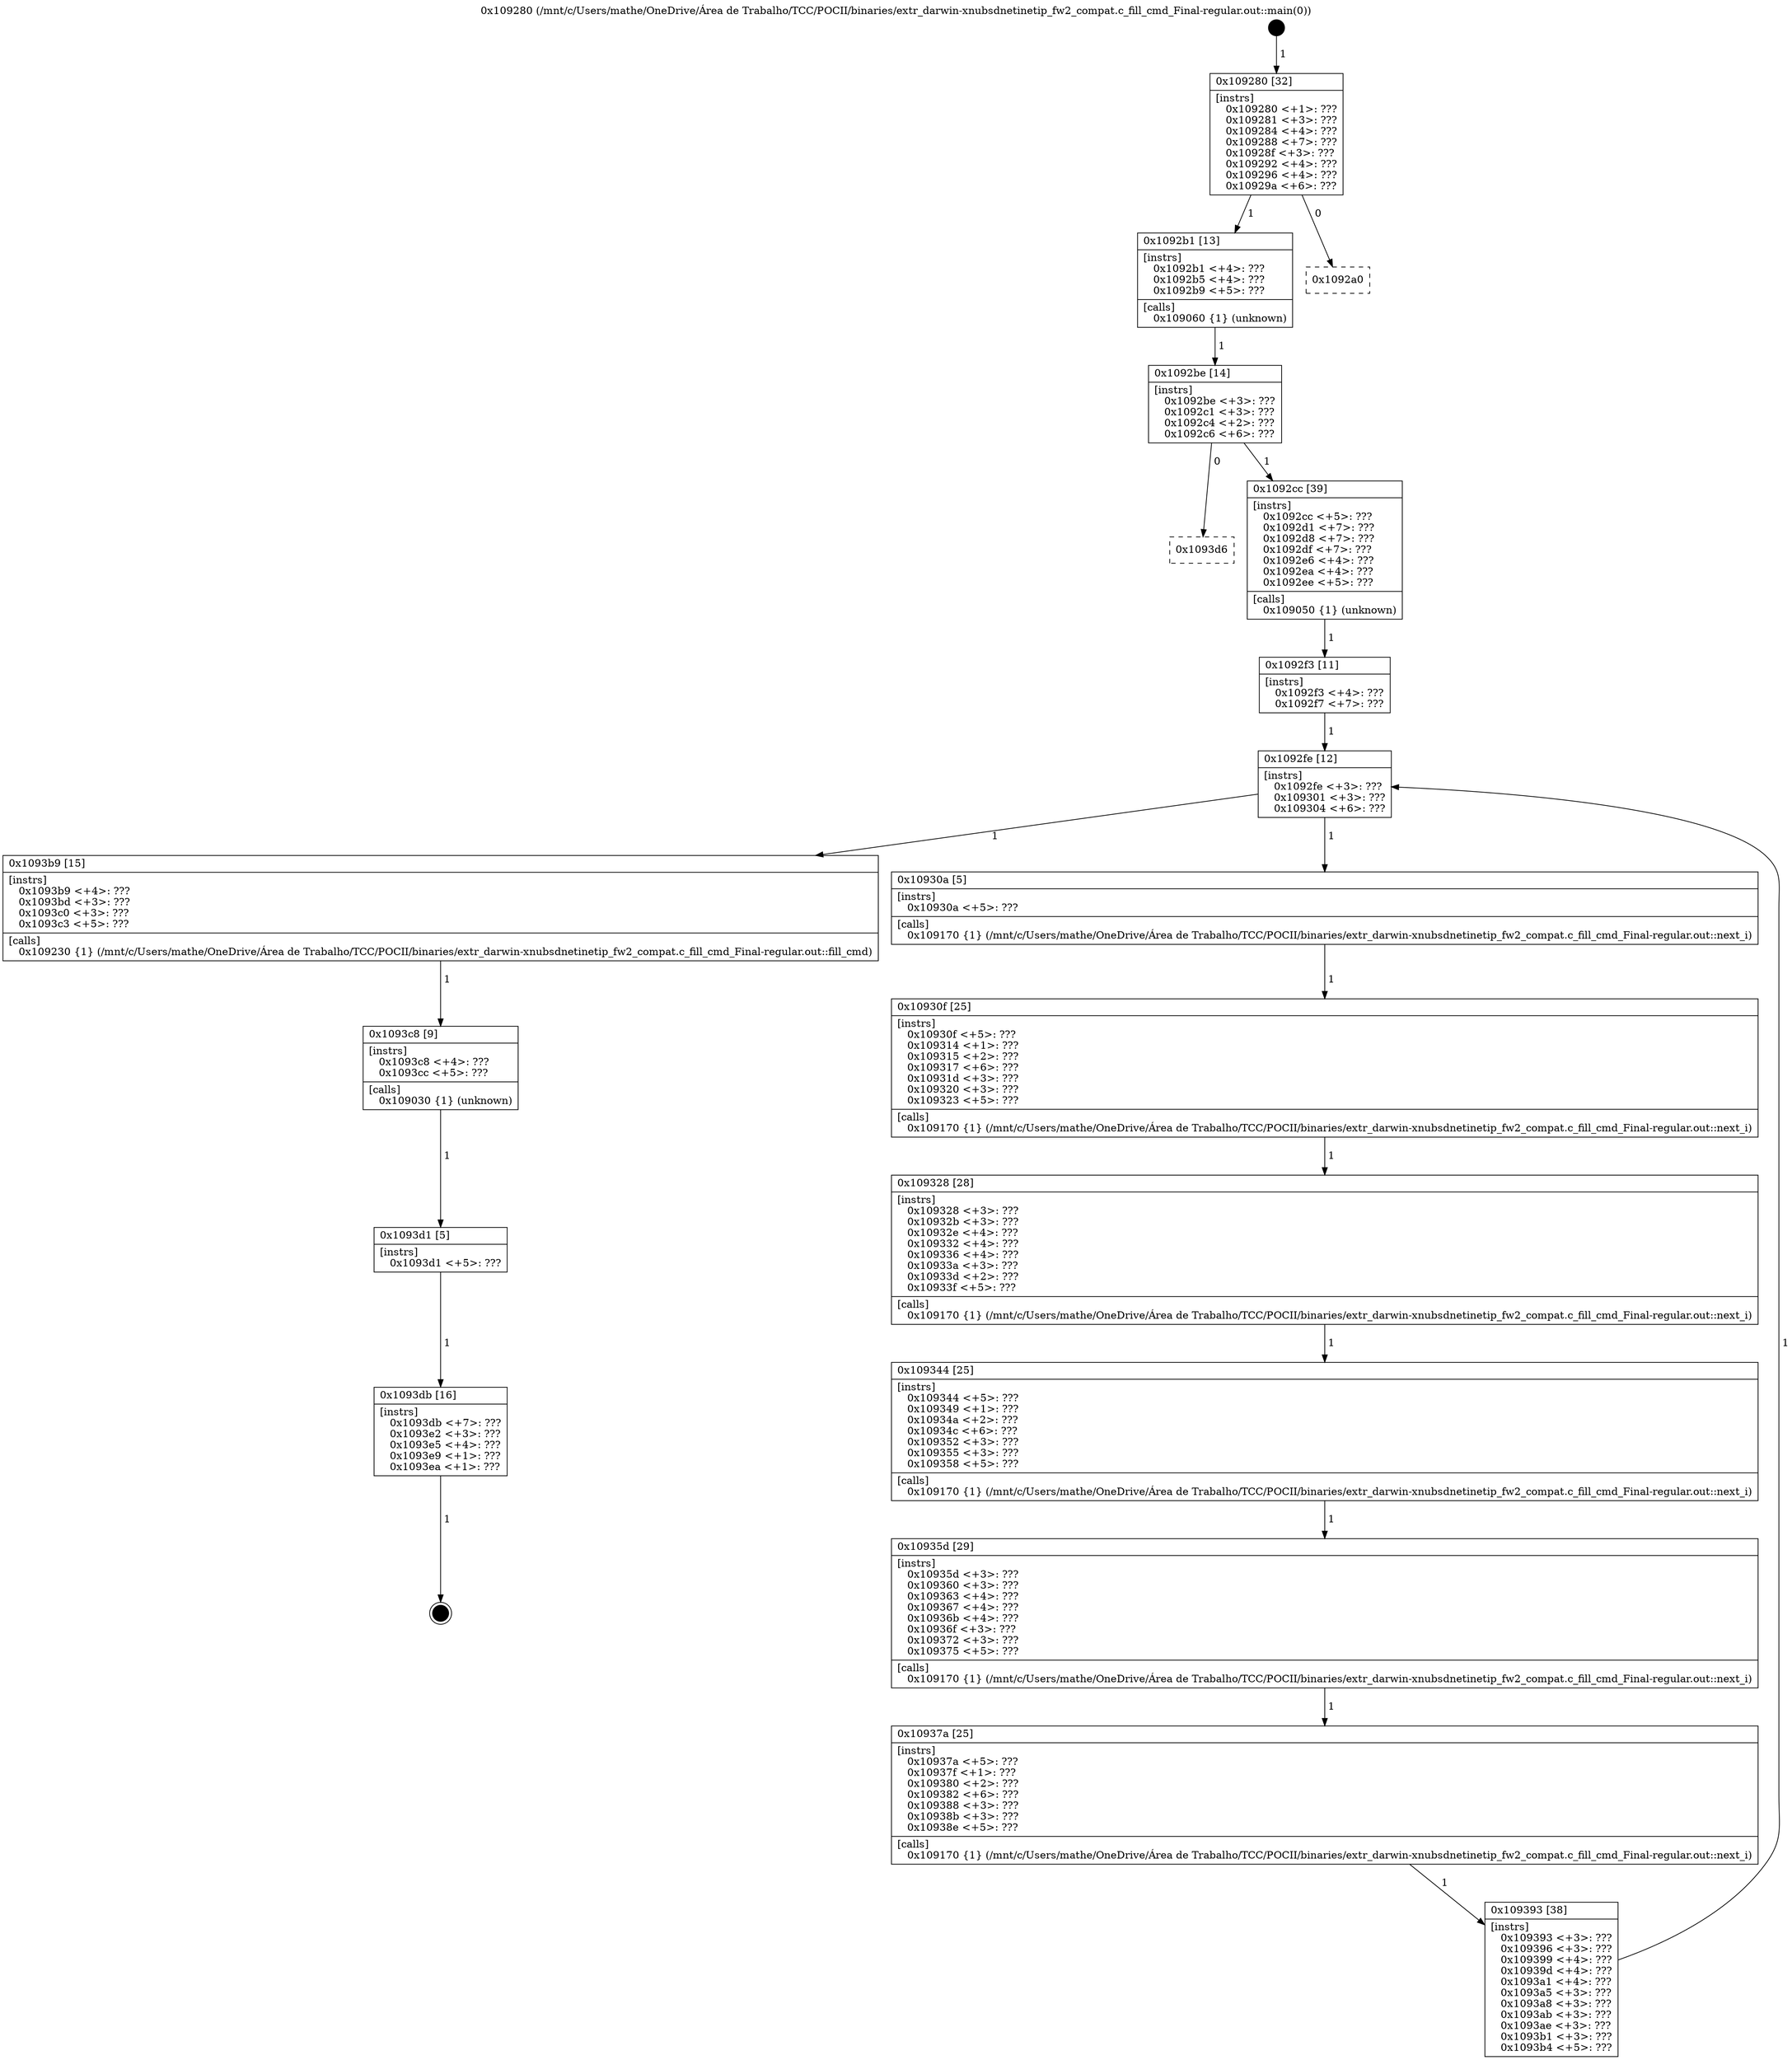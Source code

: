 digraph "0x109280" {
  label = "0x109280 (/mnt/c/Users/mathe/OneDrive/Área de Trabalho/TCC/POCII/binaries/extr_darwin-xnubsdnetinetip_fw2_compat.c_fill_cmd_Final-regular.out::main(0))"
  labelloc = "t"
  node[shape=record]

  Entry [label="",width=0.3,height=0.3,shape=circle,fillcolor=black,style=filled]
  "0x109280" [label="{
     0x109280 [32]\l
     | [instrs]\l
     &nbsp;&nbsp;0x109280 \<+1\>: ???\l
     &nbsp;&nbsp;0x109281 \<+3\>: ???\l
     &nbsp;&nbsp;0x109284 \<+4\>: ???\l
     &nbsp;&nbsp;0x109288 \<+7\>: ???\l
     &nbsp;&nbsp;0x10928f \<+3\>: ???\l
     &nbsp;&nbsp;0x109292 \<+4\>: ???\l
     &nbsp;&nbsp;0x109296 \<+4\>: ???\l
     &nbsp;&nbsp;0x10929a \<+6\>: ???\l
  }"]
  "0x1092b1" [label="{
     0x1092b1 [13]\l
     | [instrs]\l
     &nbsp;&nbsp;0x1092b1 \<+4\>: ???\l
     &nbsp;&nbsp;0x1092b5 \<+4\>: ???\l
     &nbsp;&nbsp;0x1092b9 \<+5\>: ???\l
     | [calls]\l
     &nbsp;&nbsp;0x109060 \{1\} (unknown)\l
  }"]
  "0x1092a0" [label="{
     0x1092a0\l
  }", style=dashed]
  "0x1092be" [label="{
     0x1092be [14]\l
     | [instrs]\l
     &nbsp;&nbsp;0x1092be \<+3\>: ???\l
     &nbsp;&nbsp;0x1092c1 \<+3\>: ???\l
     &nbsp;&nbsp;0x1092c4 \<+2\>: ???\l
     &nbsp;&nbsp;0x1092c6 \<+6\>: ???\l
  }"]
  "0x1093d6" [label="{
     0x1093d6\l
  }", style=dashed]
  "0x1092cc" [label="{
     0x1092cc [39]\l
     | [instrs]\l
     &nbsp;&nbsp;0x1092cc \<+5\>: ???\l
     &nbsp;&nbsp;0x1092d1 \<+7\>: ???\l
     &nbsp;&nbsp;0x1092d8 \<+7\>: ???\l
     &nbsp;&nbsp;0x1092df \<+7\>: ???\l
     &nbsp;&nbsp;0x1092e6 \<+4\>: ???\l
     &nbsp;&nbsp;0x1092ea \<+4\>: ???\l
     &nbsp;&nbsp;0x1092ee \<+5\>: ???\l
     | [calls]\l
     &nbsp;&nbsp;0x109050 \{1\} (unknown)\l
  }"]
  Exit [label="",width=0.3,height=0.3,shape=circle,fillcolor=black,style=filled,peripheries=2]
  "0x1092fe" [label="{
     0x1092fe [12]\l
     | [instrs]\l
     &nbsp;&nbsp;0x1092fe \<+3\>: ???\l
     &nbsp;&nbsp;0x109301 \<+3\>: ???\l
     &nbsp;&nbsp;0x109304 \<+6\>: ???\l
  }"]
  "0x1093b9" [label="{
     0x1093b9 [15]\l
     | [instrs]\l
     &nbsp;&nbsp;0x1093b9 \<+4\>: ???\l
     &nbsp;&nbsp;0x1093bd \<+3\>: ???\l
     &nbsp;&nbsp;0x1093c0 \<+3\>: ???\l
     &nbsp;&nbsp;0x1093c3 \<+5\>: ???\l
     | [calls]\l
     &nbsp;&nbsp;0x109230 \{1\} (/mnt/c/Users/mathe/OneDrive/Área de Trabalho/TCC/POCII/binaries/extr_darwin-xnubsdnetinetip_fw2_compat.c_fill_cmd_Final-regular.out::fill_cmd)\l
  }"]
  "0x10930a" [label="{
     0x10930a [5]\l
     | [instrs]\l
     &nbsp;&nbsp;0x10930a \<+5\>: ???\l
     | [calls]\l
     &nbsp;&nbsp;0x109170 \{1\} (/mnt/c/Users/mathe/OneDrive/Área de Trabalho/TCC/POCII/binaries/extr_darwin-xnubsdnetinetip_fw2_compat.c_fill_cmd_Final-regular.out::next_i)\l
  }"]
  "0x10930f" [label="{
     0x10930f [25]\l
     | [instrs]\l
     &nbsp;&nbsp;0x10930f \<+5\>: ???\l
     &nbsp;&nbsp;0x109314 \<+1\>: ???\l
     &nbsp;&nbsp;0x109315 \<+2\>: ???\l
     &nbsp;&nbsp;0x109317 \<+6\>: ???\l
     &nbsp;&nbsp;0x10931d \<+3\>: ???\l
     &nbsp;&nbsp;0x109320 \<+3\>: ???\l
     &nbsp;&nbsp;0x109323 \<+5\>: ???\l
     | [calls]\l
     &nbsp;&nbsp;0x109170 \{1\} (/mnt/c/Users/mathe/OneDrive/Área de Trabalho/TCC/POCII/binaries/extr_darwin-xnubsdnetinetip_fw2_compat.c_fill_cmd_Final-regular.out::next_i)\l
  }"]
  "0x109328" [label="{
     0x109328 [28]\l
     | [instrs]\l
     &nbsp;&nbsp;0x109328 \<+3\>: ???\l
     &nbsp;&nbsp;0x10932b \<+3\>: ???\l
     &nbsp;&nbsp;0x10932e \<+4\>: ???\l
     &nbsp;&nbsp;0x109332 \<+4\>: ???\l
     &nbsp;&nbsp;0x109336 \<+4\>: ???\l
     &nbsp;&nbsp;0x10933a \<+3\>: ???\l
     &nbsp;&nbsp;0x10933d \<+2\>: ???\l
     &nbsp;&nbsp;0x10933f \<+5\>: ???\l
     | [calls]\l
     &nbsp;&nbsp;0x109170 \{1\} (/mnt/c/Users/mathe/OneDrive/Área de Trabalho/TCC/POCII/binaries/extr_darwin-xnubsdnetinetip_fw2_compat.c_fill_cmd_Final-regular.out::next_i)\l
  }"]
  "0x109344" [label="{
     0x109344 [25]\l
     | [instrs]\l
     &nbsp;&nbsp;0x109344 \<+5\>: ???\l
     &nbsp;&nbsp;0x109349 \<+1\>: ???\l
     &nbsp;&nbsp;0x10934a \<+2\>: ???\l
     &nbsp;&nbsp;0x10934c \<+6\>: ???\l
     &nbsp;&nbsp;0x109352 \<+3\>: ???\l
     &nbsp;&nbsp;0x109355 \<+3\>: ???\l
     &nbsp;&nbsp;0x109358 \<+5\>: ???\l
     | [calls]\l
     &nbsp;&nbsp;0x109170 \{1\} (/mnt/c/Users/mathe/OneDrive/Área de Trabalho/TCC/POCII/binaries/extr_darwin-xnubsdnetinetip_fw2_compat.c_fill_cmd_Final-regular.out::next_i)\l
  }"]
  "0x10935d" [label="{
     0x10935d [29]\l
     | [instrs]\l
     &nbsp;&nbsp;0x10935d \<+3\>: ???\l
     &nbsp;&nbsp;0x109360 \<+3\>: ???\l
     &nbsp;&nbsp;0x109363 \<+4\>: ???\l
     &nbsp;&nbsp;0x109367 \<+4\>: ???\l
     &nbsp;&nbsp;0x10936b \<+4\>: ???\l
     &nbsp;&nbsp;0x10936f \<+3\>: ???\l
     &nbsp;&nbsp;0x109372 \<+3\>: ???\l
     &nbsp;&nbsp;0x109375 \<+5\>: ???\l
     | [calls]\l
     &nbsp;&nbsp;0x109170 \{1\} (/mnt/c/Users/mathe/OneDrive/Área de Trabalho/TCC/POCII/binaries/extr_darwin-xnubsdnetinetip_fw2_compat.c_fill_cmd_Final-regular.out::next_i)\l
  }"]
  "0x10937a" [label="{
     0x10937a [25]\l
     | [instrs]\l
     &nbsp;&nbsp;0x10937a \<+5\>: ???\l
     &nbsp;&nbsp;0x10937f \<+1\>: ???\l
     &nbsp;&nbsp;0x109380 \<+2\>: ???\l
     &nbsp;&nbsp;0x109382 \<+6\>: ???\l
     &nbsp;&nbsp;0x109388 \<+3\>: ???\l
     &nbsp;&nbsp;0x10938b \<+3\>: ???\l
     &nbsp;&nbsp;0x10938e \<+5\>: ???\l
     | [calls]\l
     &nbsp;&nbsp;0x109170 \{1\} (/mnt/c/Users/mathe/OneDrive/Área de Trabalho/TCC/POCII/binaries/extr_darwin-xnubsdnetinetip_fw2_compat.c_fill_cmd_Final-regular.out::next_i)\l
  }"]
  "0x109393" [label="{
     0x109393 [38]\l
     | [instrs]\l
     &nbsp;&nbsp;0x109393 \<+3\>: ???\l
     &nbsp;&nbsp;0x109396 \<+3\>: ???\l
     &nbsp;&nbsp;0x109399 \<+4\>: ???\l
     &nbsp;&nbsp;0x10939d \<+4\>: ???\l
     &nbsp;&nbsp;0x1093a1 \<+4\>: ???\l
     &nbsp;&nbsp;0x1093a5 \<+3\>: ???\l
     &nbsp;&nbsp;0x1093a8 \<+3\>: ???\l
     &nbsp;&nbsp;0x1093ab \<+3\>: ???\l
     &nbsp;&nbsp;0x1093ae \<+3\>: ???\l
     &nbsp;&nbsp;0x1093b1 \<+3\>: ???\l
     &nbsp;&nbsp;0x1093b4 \<+5\>: ???\l
  }"]
  "0x1092f3" [label="{
     0x1092f3 [11]\l
     | [instrs]\l
     &nbsp;&nbsp;0x1092f3 \<+4\>: ???\l
     &nbsp;&nbsp;0x1092f7 \<+7\>: ???\l
  }"]
  "0x1093c8" [label="{
     0x1093c8 [9]\l
     | [instrs]\l
     &nbsp;&nbsp;0x1093c8 \<+4\>: ???\l
     &nbsp;&nbsp;0x1093cc \<+5\>: ???\l
     | [calls]\l
     &nbsp;&nbsp;0x109030 \{1\} (unknown)\l
  }"]
  "0x1093d1" [label="{
     0x1093d1 [5]\l
     | [instrs]\l
     &nbsp;&nbsp;0x1093d1 \<+5\>: ???\l
  }"]
  "0x1093db" [label="{
     0x1093db [16]\l
     | [instrs]\l
     &nbsp;&nbsp;0x1093db \<+7\>: ???\l
     &nbsp;&nbsp;0x1093e2 \<+3\>: ???\l
     &nbsp;&nbsp;0x1093e5 \<+4\>: ???\l
     &nbsp;&nbsp;0x1093e9 \<+1\>: ???\l
     &nbsp;&nbsp;0x1093ea \<+1\>: ???\l
  }"]
  Entry -> "0x109280" [label=" 1"]
  "0x109280" -> "0x1092b1" [label=" 1"]
  "0x109280" -> "0x1092a0" [label=" 0"]
  "0x1092b1" -> "0x1092be" [label=" 1"]
  "0x1092be" -> "0x1093d6" [label=" 0"]
  "0x1092be" -> "0x1092cc" [label=" 1"]
  "0x1093db" -> Exit [label=" 1"]
  "0x1092cc" -> "0x1092f3" [label=" 1"]
  "0x1092fe" -> "0x1093b9" [label=" 1"]
  "0x1092fe" -> "0x10930a" [label=" 1"]
  "0x10930a" -> "0x10930f" [label=" 1"]
  "0x10930f" -> "0x109328" [label=" 1"]
  "0x109328" -> "0x109344" [label=" 1"]
  "0x109344" -> "0x10935d" [label=" 1"]
  "0x10935d" -> "0x10937a" [label=" 1"]
  "0x10937a" -> "0x109393" [label=" 1"]
  "0x1092f3" -> "0x1092fe" [label=" 1"]
  "0x109393" -> "0x1092fe" [label=" 1"]
  "0x1093b9" -> "0x1093c8" [label=" 1"]
  "0x1093c8" -> "0x1093d1" [label=" 1"]
  "0x1093d1" -> "0x1093db" [label=" 1"]
}

